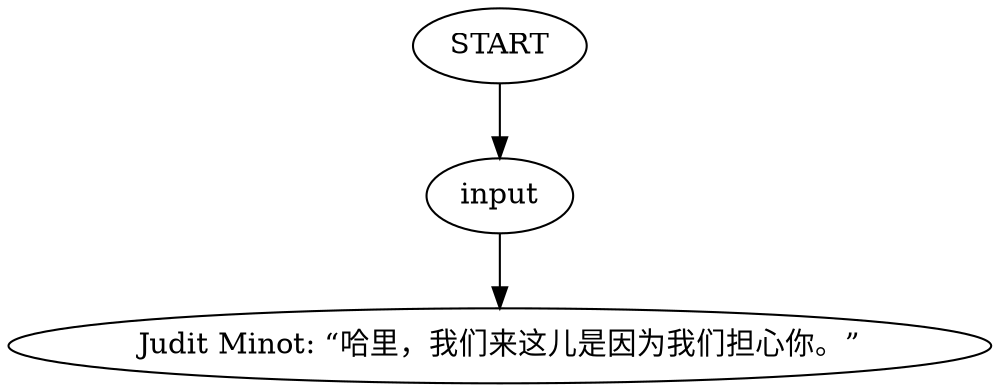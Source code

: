 # VILLAGE / JUDIT MINOT barks
# your old posse; formerly: horse faced woman
# ==================================================
digraph G {
	  0 [label="START"];
	  1 [label="input"];
	  3 [label="Judit Minot: “哈里，我们来这儿是因为我们担心你。”"];
	  0 -> 1
	  1 -> 3
}

